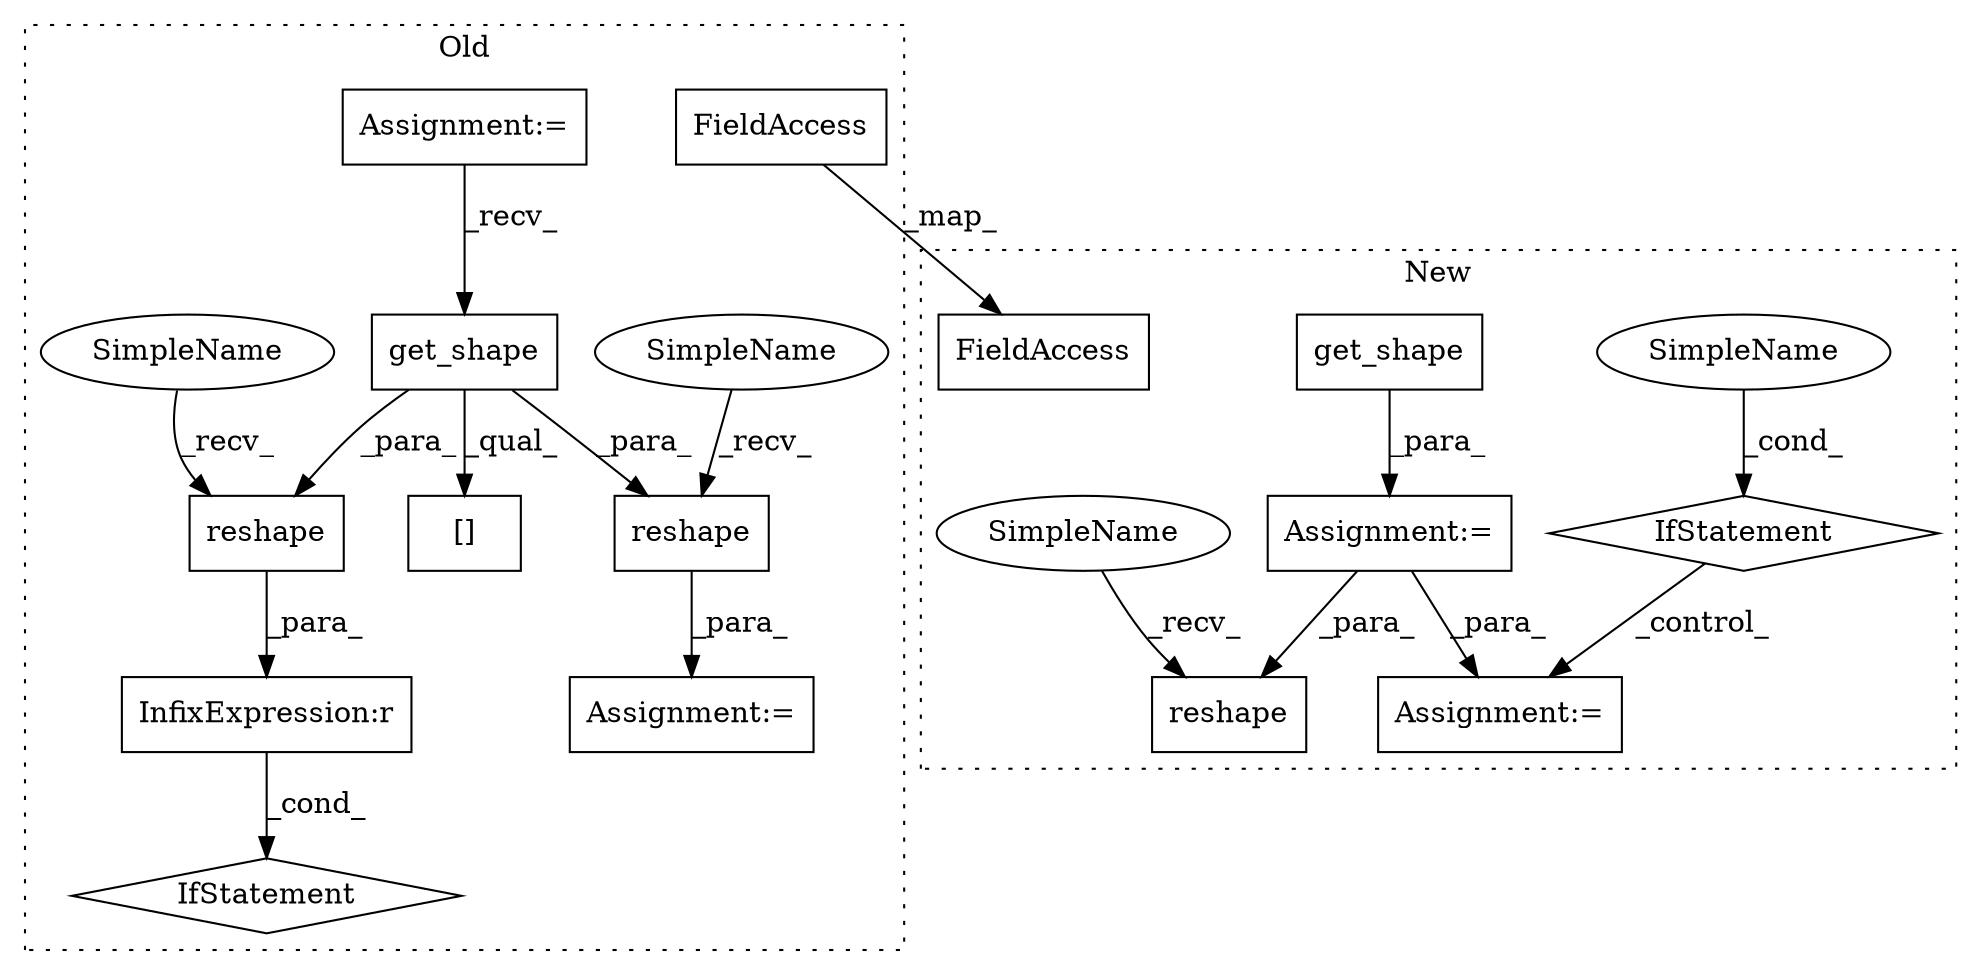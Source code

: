 digraph G {
subgraph cluster0 {
1 [label="get_shape" a="32" s="1697" l="11" shape="box"];
3 [label="Assignment:=" a="7" s="1737" l="1" shape="box"];
6 [label="Assignment:=" a="7" s="1521" l="12" shape="box"];
7 [label="[]" a="2" s="1684,1710" l="25,1" shape="box"];
9 [label="IfStatement" a="25" s="2638" l="3" shape="diamond"];
11 [label="reshape" a="32" s="1859,1902" l="8,1" shape="box"];
12 [label="reshape" a="32" s="1749,1794" l="8,1" shape="box"];
15 [label="FieldAccess" a="22" s="2473" l="13" shape="box"];
16 [label="InfixExpression:r" a="27" s="2629" l="4" shape="box"];
18 [label="SimpleName" a="42" s="1738" l="10" shape="ellipse"];
19 [label="SimpleName" a="42" s="1848" l="10" shape="ellipse"];
label = "Old";
style="dotted";
}
subgraph cluster1 {
2 [label="IfStatement" a="25" s="2667,2689" l="4,2" shape="diamond"];
4 [label="Assignment:=" a="7" s="2713" l="1" shape="box"];
5 [label="SimpleName" a="42" s="" l="" shape="ellipse"];
8 [label="Assignment:=" a="7" s="2336" l="1" shape="box"];
10 [label="get_shape" a="32" s="2344" l="11" shape="box"];
13 [label="reshape" a="32" s="2476,2513" l="8,1" shape="box"];
14 [label="FieldAccess" a="22" s="2270" l="13" shape="box"];
17 [label="SimpleName" a="42" s="2465" l="10" shape="ellipse"];
label = "New";
style="dotted";
}
1 -> 12 [label="_para_"];
1 -> 7 [label="_qual_"];
1 -> 11 [label="_para_"];
2 -> 4 [label="_control_"];
5 -> 2 [label="_cond_"];
6 -> 1 [label="_recv_"];
8 -> 4 [label="_para_"];
8 -> 13 [label="_para_"];
10 -> 8 [label="_para_"];
11 -> 16 [label="_para_"];
12 -> 3 [label="_para_"];
15 -> 14 [label="_map_"];
16 -> 9 [label="_cond_"];
17 -> 13 [label="_recv_"];
18 -> 12 [label="_recv_"];
19 -> 11 [label="_recv_"];
}